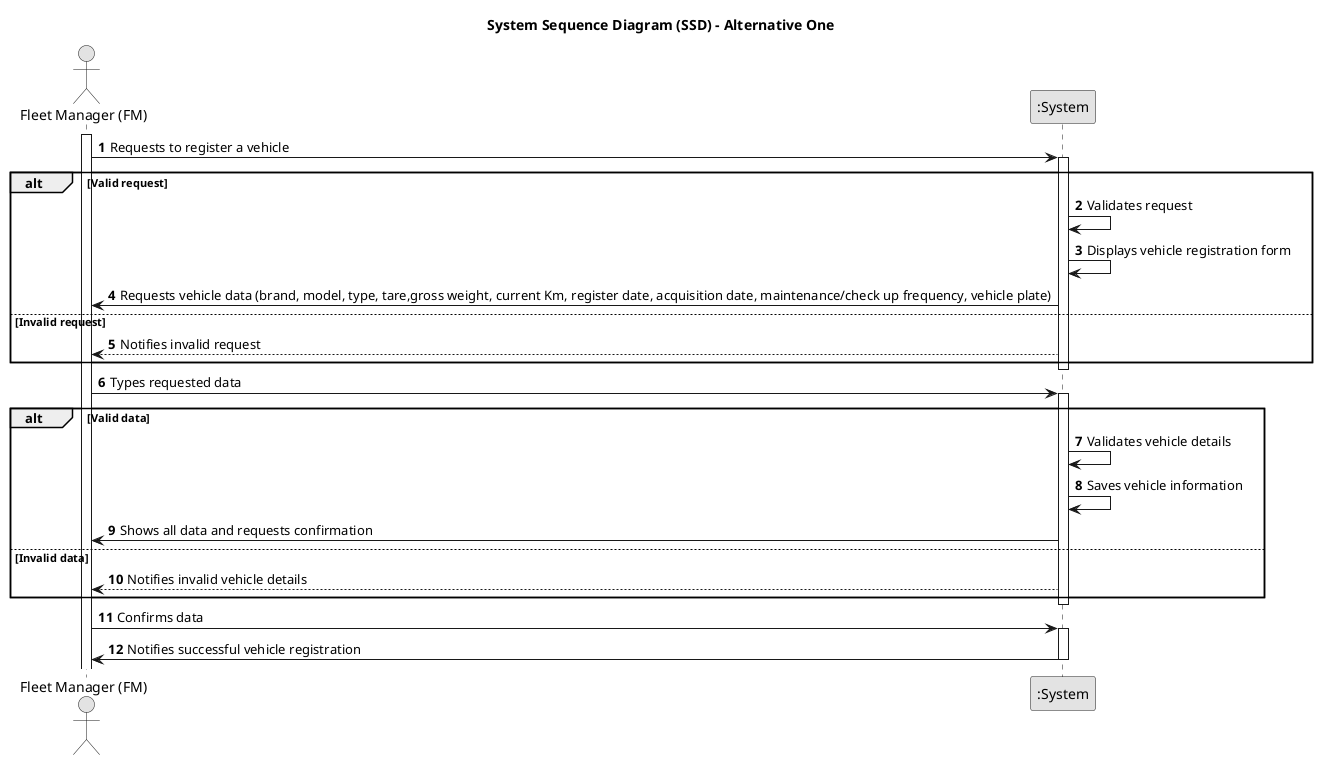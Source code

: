 @startuml
skinparam monochrome true
skinparam packageStyle rectangle
skinparam shadowing false

actor "Fleet Manager (FM)" as FM
participant ":System" as System
autonumber

title System Sequence Diagram (SSD) - Alternative One
activate FM

FM -> System : Requests to register a vehicle
activate System
alt Valid request
System -> System: Validates request
    System -> System: Displays vehicle registration form
    System -> FM : Requests vehicle data (brand, model, type, tare,gross weight, current Km, register date, acquisition date, maintenance/check up frequency, vehicle plate)
else Invalid request
    System --> FM: Notifies invalid request
end
deactivate System
    FM -> System : Types requested data
    activate System
alt Valid data
System -> System: Validates vehicle details
    System -> System: Saves vehicle information
    System -> FM : Shows all data and requests confirmation
else Invalid data
System --> FM: Notifies invalid vehicle details
end
deactivate System
    FM -> System : Confirms data
    activate System

    System -> FM: Notifies successful vehicle registration
deactivate System

@enduml